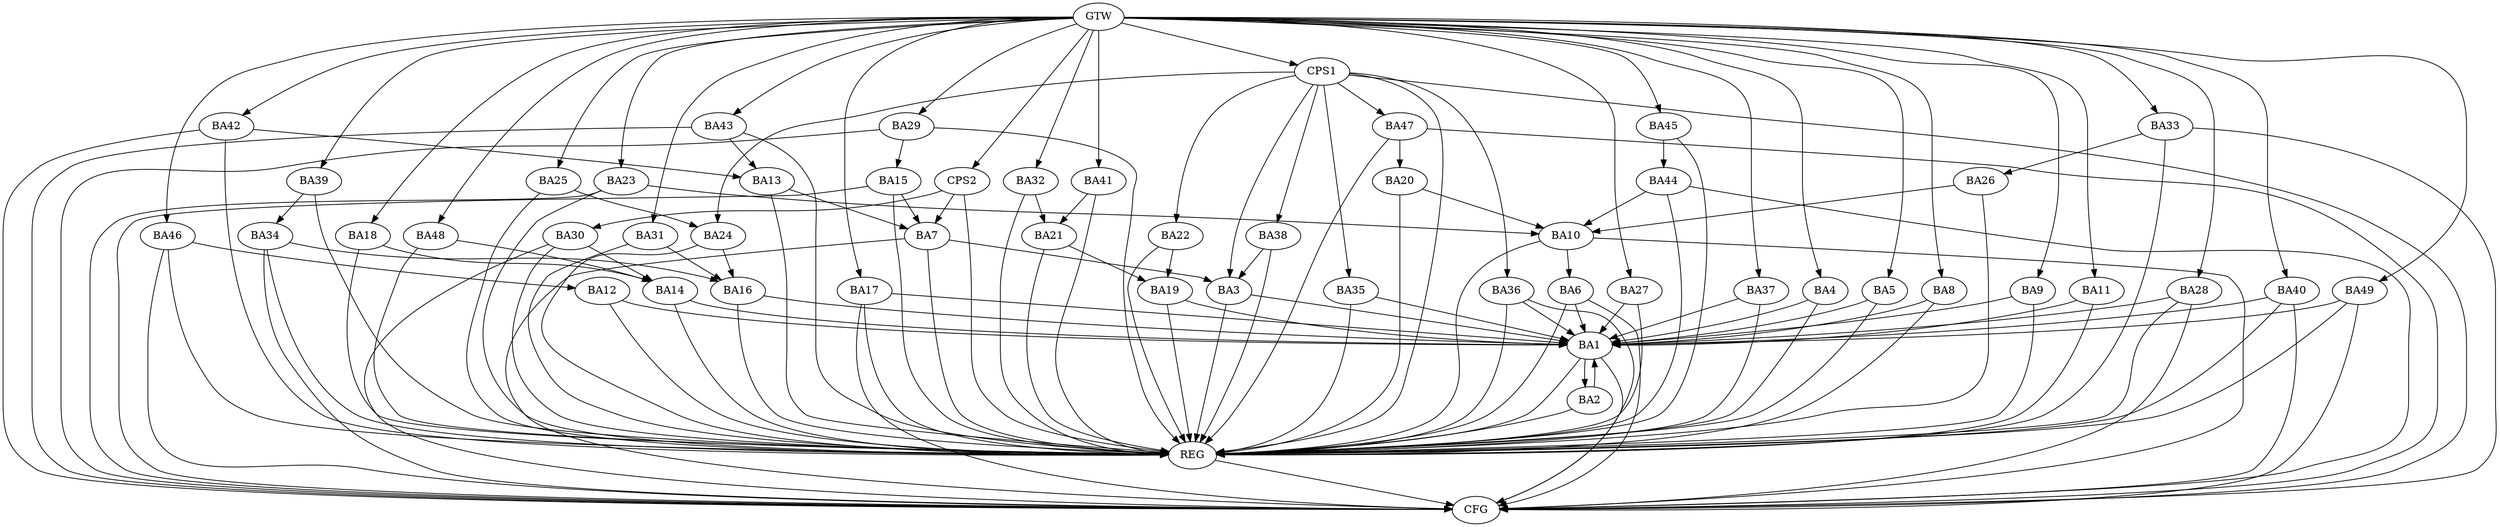 strict digraph G {
  BA1 [ label="BA1" ];
  BA2 [ label="BA2" ];
  BA3 [ label="BA3" ];
  BA4 [ label="BA4" ];
  BA5 [ label="BA5" ];
  BA6 [ label="BA6" ];
  BA7 [ label="BA7" ];
  BA8 [ label="BA8" ];
  BA9 [ label="BA9" ];
  BA10 [ label="BA10" ];
  BA11 [ label="BA11" ];
  BA12 [ label="BA12" ];
  BA13 [ label="BA13" ];
  BA14 [ label="BA14" ];
  BA15 [ label="BA15" ];
  BA16 [ label="BA16" ];
  BA17 [ label="BA17" ];
  BA18 [ label="BA18" ];
  BA19 [ label="BA19" ];
  BA20 [ label="BA20" ];
  BA21 [ label="BA21" ];
  BA22 [ label="BA22" ];
  BA23 [ label="BA23" ];
  BA24 [ label="BA24" ];
  BA25 [ label="BA25" ];
  BA26 [ label="BA26" ];
  BA27 [ label="BA27" ];
  BA28 [ label="BA28" ];
  BA29 [ label="BA29" ];
  BA30 [ label="BA30" ];
  BA31 [ label="BA31" ];
  BA32 [ label="BA32" ];
  BA33 [ label="BA33" ];
  BA34 [ label="BA34" ];
  BA35 [ label="BA35" ];
  BA36 [ label="BA36" ];
  BA37 [ label="BA37" ];
  BA38 [ label="BA38" ];
  BA39 [ label="BA39" ];
  BA40 [ label="BA40" ];
  BA41 [ label="BA41" ];
  BA42 [ label="BA42" ];
  BA43 [ label="BA43" ];
  BA44 [ label="BA44" ];
  BA45 [ label="BA45" ];
  BA46 [ label="BA46" ];
  BA47 [ label="BA47" ];
  BA48 [ label="BA48" ];
  BA49 [ label="BA49" ];
  CPS1 [ label="CPS1" ];
  CPS2 [ label="CPS2" ];
  GTW [ label="GTW" ];
  REG [ label="REG" ];
  CFG [ label="CFG" ];
  BA1 -> BA2;
  BA2 -> BA1;
  BA3 -> BA1;
  BA4 -> BA1;
  BA5 -> BA1;
  BA6 -> BA1;
  BA7 -> BA3;
  BA8 -> BA1;
  BA9 -> BA1;
  BA10 -> BA6;
  BA11 -> BA1;
  BA12 -> BA1;
  BA13 -> BA7;
  BA14 -> BA1;
  BA15 -> BA7;
  BA16 -> BA1;
  BA17 -> BA1;
  BA18 -> BA14;
  BA19 -> BA1;
  BA20 -> BA10;
  BA21 -> BA19;
  BA22 -> BA19;
  BA23 -> BA10;
  BA24 -> BA16;
  BA25 -> BA24;
  BA26 -> BA10;
  BA27 -> BA1;
  BA28 -> BA1;
  BA29 -> BA15;
  BA30 -> BA14;
  BA31 -> BA16;
  BA32 -> BA21;
  BA33 -> BA26;
  BA34 -> BA16;
  BA35 -> BA1;
  BA36 -> BA1;
  BA37 -> BA1;
  BA38 -> BA3;
  BA39 -> BA34;
  BA40 -> BA1;
  BA41 -> BA21;
  BA42 -> BA13;
  BA43 -> BA13;
  BA44 -> BA10;
  BA45 -> BA44;
  BA46 -> BA12;
  BA47 -> BA20;
  BA48 -> BA14;
  BA49 -> BA1;
  CPS1 -> BA22;
  CPS1 -> BA35;
  CPS1 -> BA24;
  CPS1 -> BA38;
  CPS1 -> BA36;
  CPS1 -> BA3;
  CPS1 -> BA47;
  CPS2 -> BA30;
  CPS2 -> BA7;
  GTW -> BA4;
  GTW -> BA5;
  GTW -> BA8;
  GTW -> BA9;
  GTW -> BA11;
  GTW -> BA17;
  GTW -> BA18;
  GTW -> BA23;
  GTW -> BA25;
  GTW -> BA27;
  GTW -> BA28;
  GTW -> BA29;
  GTW -> BA31;
  GTW -> BA32;
  GTW -> BA33;
  GTW -> BA37;
  GTW -> BA39;
  GTW -> BA40;
  GTW -> BA41;
  GTW -> BA42;
  GTW -> BA43;
  GTW -> BA45;
  GTW -> BA46;
  GTW -> BA48;
  GTW -> BA49;
  GTW -> CPS1;
  GTW -> CPS2;
  BA1 -> REG;
  BA2 -> REG;
  BA3 -> REG;
  BA4 -> REG;
  BA5 -> REG;
  BA6 -> REG;
  BA7 -> REG;
  BA8 -> REG;
  BA9 -> REG;
  BA10 -> REG;
  BA11 -> REG;
  BA12 -> REG;
  BA13 -> REG;
  BA14 -> REG;
  BA15 -> REG;
  BA16 -> REG;
  BA17 -> REG;
  BA18 -> REG;
  BA19 -> REG;
  BA20 -> REG;
  BA21 -> REG;
  BA22 -> REG;
  BA23 -> REG;
  BA24 -> REG;
  BA25 -> REG;
  BA26 -> REG;
  BA27 -> REG;
  BA28 -> REG;
  BA29 -> REG;
  BA30 -> REG;
  BA31 -> REG;
  BA32 -> REG;
  BA33 -> REG;
  BA34 -> REG;
  BA35 -> REG;
  BA36 -> REG;
  BA37 -> REG;
  BA38 -> REG;
  BA39 -> REG;
  BA40 -> REG;
  BA41 -> REG;
  BA42 -> REG;
  BA43 -> REG;
  BA44 -> REG;
  BA45 -> REG;
  BA46 -> REG;
  BA47 -> REG;
  BA48 -> REG;
  BA49 -> REG;
  CPS1 -> REG;
  CPS2 -> REG;
  BA7 -> CFG;
  BA28 -> CFG;
  BA15 -> CFG;
  BA1 -> CFG;
  BA46 -> CFG;
  BA17 -> CFG;
  BA44 -> CFG;
  CPS1 -> CFG;
  BA36 -> CFG;
  BA30 -> CFG;
  BA23 -> CFG;
  BA42 -> CFG;
  BA49 -> CFG;
  BA29 -> CFG;
  BA47 -> CFG;
  BA40 -> CFG;
  BA43 -> CFG;
  BA34 -> CFG;
  BA6 -> CFG;
  BA33 -> CFG;
  BA10 -> CFG;
  REG -> CFG;
}
